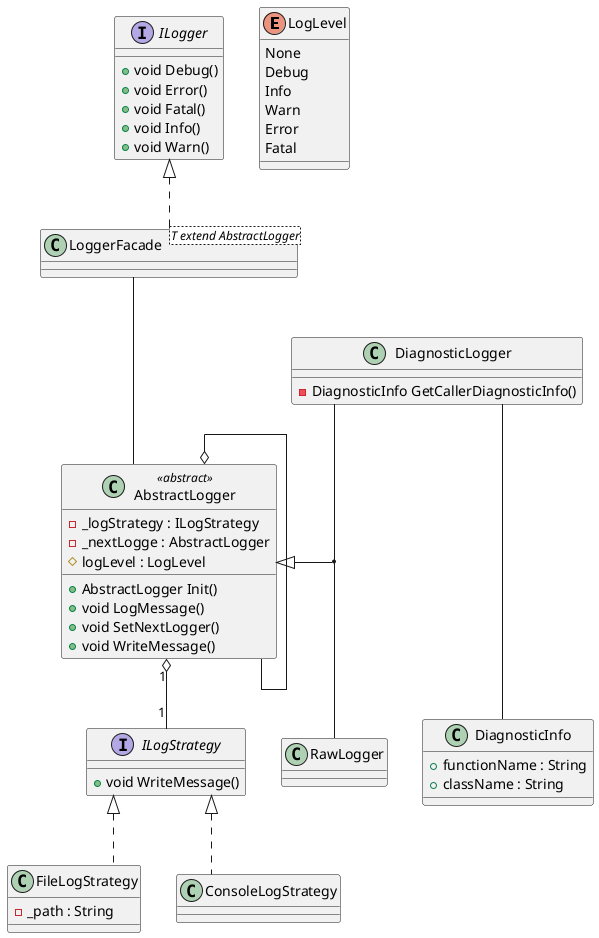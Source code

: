 @startuml

skinparam linetype ortho

enum LogLevel {
  None
  Debug
  Info
  Warn
  Error
  Fatal
}

class DiagnosticInfo {
  +functionName : String
  +className : String
}

class AbstractLogger <<abstract>> {
  -_logStrategy : ILogStrategy
  -_nextLogge : AbstractLogger
  #logLevel : LogLevel
  +AbstractLogger Init()
  +void LogMessage()
  +void SetNextLogger()
  +void WriteMessage()
}

class DiagnosticLogger {
  -DiagnosticInfo GetCallerDiagnosticInfo()
}

interface ILogger {
  +void Debug()
  +void Error()
  +void Fatal()
  +void Info()
  +void Warn()
}

interface ILogStrategy {
  +void WriteMessage()
}

class FileLogStrategy {
  -_path : String
} 

class LoggerFacade<T extend AbstractLogger> {

}

class RawLogger {

}

AbstractLogger <|- (DiagnosticLogger, RawLogger) 
AbstractLogger o-down- AbstractLogger 
DiagnosticLogger --- DiagnosticInfo

ILogStrategy <|.. FileLogStrategy
ILogStrategy <|.. ConsoleLogStrategy

AbstractLogger "1" o-down- "1" ILogStrategy

ILogger <|.. LoggerFacade
LoggerFacade --- AbstractLogger
@enduml